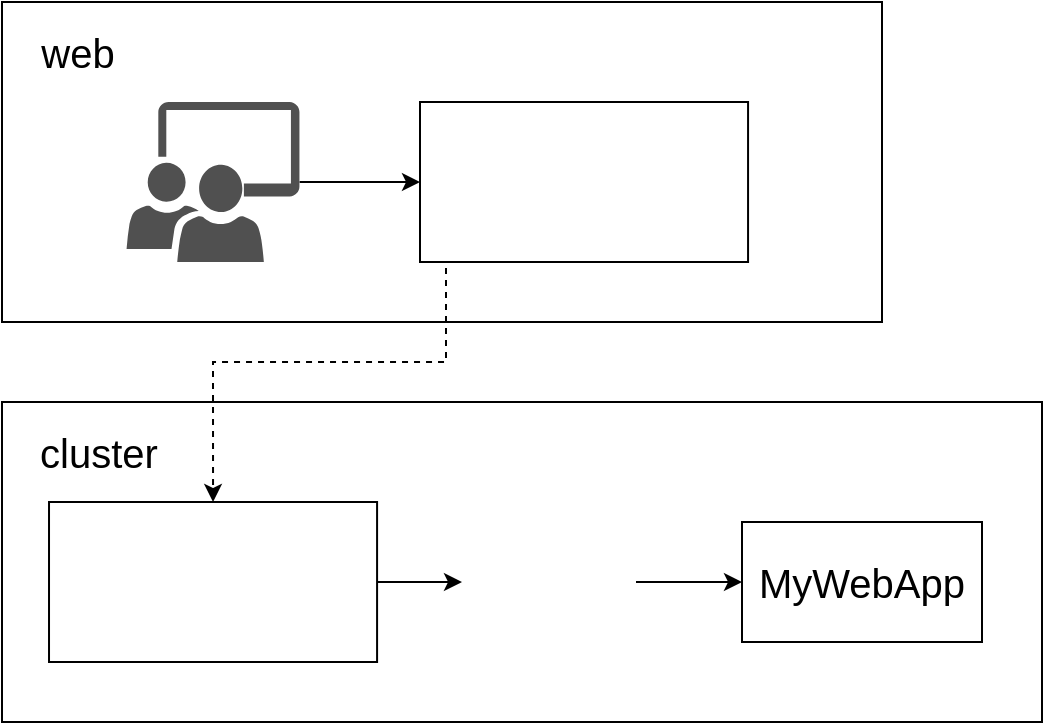 <mxfile version="20.8.10" type="device"><diagram name="Page-1" id="JYPdxLA55QDuRPepO1Ji"><mxGraphModel dx="836" dy="527" grid="1" gridSize="10" guides="1" tooltips="1" connect="1" arrows="1" fold="1" page="1" pageScale="1" pageWidth="827" pageHeight="1169" math="0" shadow="0"><root><mxCell id="0"/><mxCell id="1" parent="0"/><mxCell id="mgvdap1fMkBdmmksQ9ID-9" value="" style="rounded=0;whiteSpace=wrap;html=1;fontSize=20;" vertex="1" parent="1"><mxGeometry x="40" y="40" width="440" height="160" as="geometry"/></mxCell><mxCell id="mgvdap1fMkBdmmksQ9ID-10" value="web" style="text;html=1;strokeColor=none;fillColor=none;align=center;verticalAlign=middle;whiteSpace=wrap;rounded=0;fontSize=20;" vertex="1" parent="1"><mxGeometry x="52.99" y="50" width="50" height="30" as="geometry"/></mxCell><mxCell id="mgvdap1fMkBdmmksQ9ID-7" value="" style="shape=image;verticalLabelPosition=bottom;labelBackgroundColor=default;verticalAlign=top;aspect=fixed;imageAspect=0;image=https://download.logo.wine/logo/Cloudflare/Cloudflare-Logo.wine.png;clipPath=inset(19.5% 9.33% 21% 9.33%);imageBorder=default;" vertex="1" parent="1"><mxGeometry x="249" y="90" width="164.03" height="80" as="geometry"/></mxCell><mxCell id="mgvdap1fMkBdmmksQ9ID-12" value="" style="rounded=0;whiteSpace=wrap;html=1;fontSize=20;" vertex="1" parent="1"><mxGeometry x="40" y="240" width="520" height="160" as="geometry"/></mxCell><mxCell id="mgvdap1fMkBdmmksQ9ID-13" value="cluster" style="text;html=1;strokeColor=none;fillColor=none;align=center;verticalAlign=middle;whiteSpace=wrap;rounded=0;fontSize=20;" vertex="1" parent="1"><mxGeometry x="50" y="250" width="77.01" height="30" as="geometry"/></mxCell><mxCell id="mgvdap1fMkBdmmksQ9ID-26" value="" style="edgeStyle=orthogonalEdgeStyle;rounded=0;orthogonalLoop=1;jettySize=auto;html=1;fontSize=20;" edge="1" parent="1" source="mgvdap1fMkBdmmksQ9ID-14" target="mgvdap1fMkBdmmksQ9ID-25"><mxGeometry relative="1" as="geometry"/></mxCell><mxCell id="mgvdap1fMkBdmmksQ9ID-14" value="" style="shape=image;verticalLabelPosition=bottom;labelBackgroundColor=default;verticalAlign=top;aspect=fixed;imageAspect=0;image=https://download.logo.wine/logo/Cloudflare/Cloudflare-Logo.wine.png;clipPath=inset(19.5% 9.33% 21% 9.33%);imageBorder=default;" vertex="1" parent="1"><mxGeometry x="63.51" y="290" width="164.03" height="80" as="geometry"/></mxCell><mxCell id="mgvdap1fMkBdmmksQ9ID-19" value="" style="edgeStyle=orthogonalEdgeStyle;rounded=0;orthogonalLoop=1;jettySize=auto;html=1;fontSize=20;" edge="1" parent="1" target="mgvdap1fMkBdmmksQ9ID-17"><mxGeometry relative="1" as="geometry"><mxPoint x="421.03" y="330" as="sourcePoint"/></mxGeometry></mxCell><mxCell id="mgvdap1fMkBdmmksQ9ID-20" value="" style="edgeStyle=orthogonalEdgeStyle;rounded=0;orthogonalLoop=1;jettySize=auto;html=1;fontSize=20;dashed=1;entryX=0.5;entryY=0;entryDx=0;entryDy=0;exitX=0.5;exitY=1;exitDx=0;exitDy=0;" edge="1" parent="1" source="mgvdap1fMkBdmmksQ9ID-7" target="mgvdap1fMkBdmmksQ9ID-14"><mxGeometry relative="1" as="geometry"><Array as="points"><mxPoint x="262" y="220"/><mxPoint x="146" y="220"/></Array></mxGeometry></mxCell><mxCell id="mgvdap1fMkBdmmksQ9ID-24" value="" style="edgeStyle=orthogonalEdgeStyle;rounded=0;orthogonalLoop=1;jettySize=auto;html=1;fontSize=20;" edge="1" parent="1" source="mgvdap1fMkBdmmksQ9ID-23" target="mgvdap1fMkBdmmksQ9ID-7"><mxGeometry relative="1" as="geometry"/></mxCell><mxCell id="mgvdap1fMkBdmmksQ9ID-23" value="" style="sketch=0;pointerEvents=1;shadow=0;dashed=0;html=1;strokeColor=none;labelPosition=center;verticalLabelPosition=bottom;verticalAlign=top;align=center;fillColor=#505050;shape=mxgraph.mscae.intune.groups;fontSize=20;" vertex="1" parent="1"><mxGeometry x="102.28" y="90" width="86.49" height="80" as="geometry"/></mxCell><mxCell id="mgvdap1fMkBdmmksQ9ID-28" value="" style="edgeStyle=orthogonalEdgeStyle;rounded=0;orthogonalLoop=1;jettySize=auto;html=1;fontSize=20;" edge="1" parent="1" source="mgvdap1fMkBdmmksQ9ID-25" target="mgvdap1fMkBdmmksQ9ID-27"><mxGeometry relative="1" as="geometry"/></mxCell><mxCell id="mgvdap1fMkBdmmksQ9ID-25" value="" style="shape=image;verticalLabelPosition=bottom;labelBackgroundColor=default;verticalAlign=top;aspect=fixed;imageAspect=0;image=https://upload.wikimedia.org/wikipedia/commons/thumb/1/1b/Traefik.logo.png/1200px-Traefik.logo.png;" vertex="1" parent="1"><mxGeometry x="270" y="270" width="87" height="120" as="geometry"/></mxCell><mxCell id="mgvdap1fMkBdmmksQ9ID-27" value="MyWebApp" style="rounded=0;whiteSpace=wrap;html=1;fontSize=20;" vertex="1" parent="1"><mxGeometry x="410" y="300" width="120" height="60" as="geometry"/></mxCell></root></mxGraphModel></diagram></mxfile>